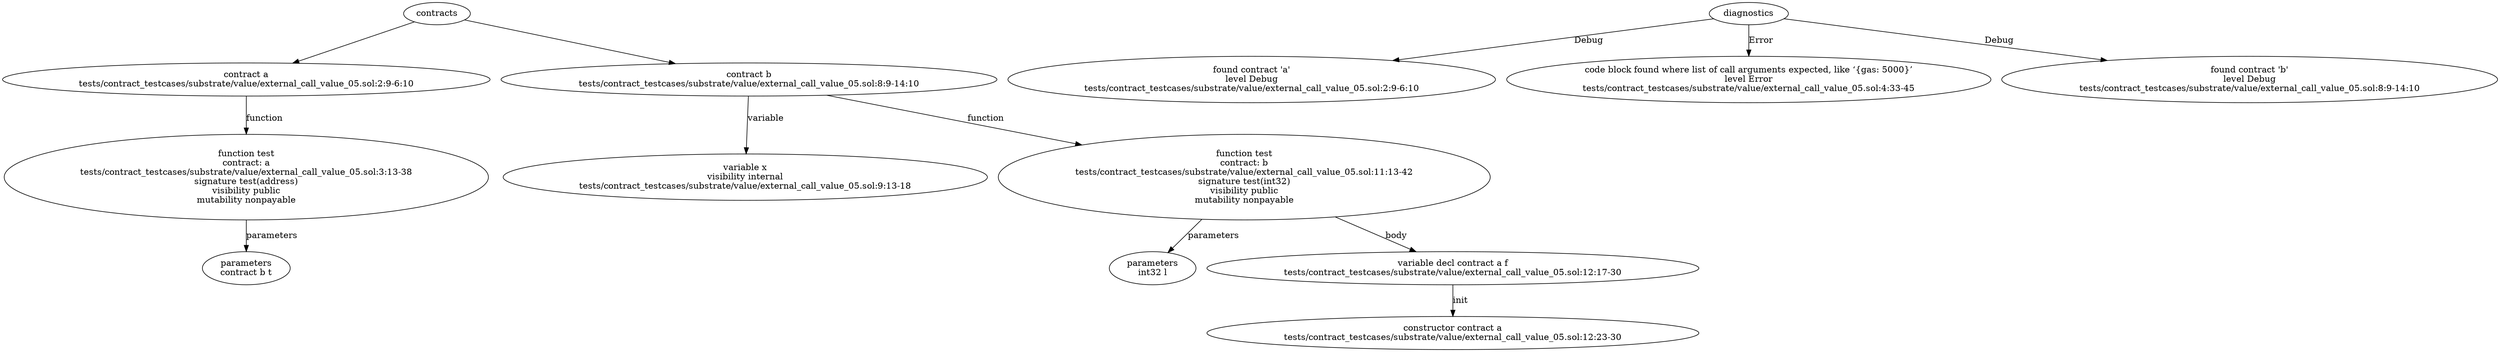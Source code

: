 strict digraph "tests/contract_testcases/substrate/value/external_call_value_05.sol" {
	contract [label="contract a\ntests/contract_testcases/substrate/value/external_call_value_05.sol:2:9-6:10"]
	test [label="function test\ncontract: a\ntests/contract_testcases/substrate/value/external_call_value_05.sol:3:13-38\nsignature test(address)\nvisibility public\nmutability nonpayable"]
	parameters [label="parameters\ncontract b t"]
	contract_4 [label="contract b\ntests/contract_testcases/substrate/value/external_call_value_05.sol:8:9-14:10"]
	var [label="variable x\nvisibility internal\ntests/contract_testcases/substrate/value/external_call_value_05.sol:9:13-18"]
	test_6 [label="function test\ncontract: b\ntests/contract_testcases/substrate/value/external_call_value_05.sol:11:13-42\nsignature test(int32)\nvisibility public\nmutability nonpayable"]
	parameters_7 [label="parameters\nint32 l"]
	var_decl [label="variable decl contract a f\ntests/contract_testcases/substrate/value/external_call_value_05.sol:12:17-30"]
	constructor [label="constructor contract a\ntests/contract_testcases/substrate/value/external_call_value_05.sol:12:23-30"]
	diagnostic [label="found contract 'a'\nlevel Debug\ntests/contract_testcases/substrate/value/external_call_value_05.sol:2:9-6:10"]
	diagnostic_12 [label="code block found where list of call arguments expected, like ‘{gas: 5000}’\nlevel Error\ntests/contract_testcases/substrate/value/external_call_value_05.sol:4:33-45"]
	diagnostic_13 [label="found contract 'b'\nlevel Debug\ntests/contract_testcases/substrate/value/external_call_value_05.sol:8:9-14:10"]
	contracts -> contract
	contract -> test [label="function"]
	test -> parameters [label="parameters"]
	contracts -> contract_4
	contract_4 -> var [label="variable"]
	contract_4 -> test_6 [label="function"]
	test_6 -> parameters_7 [label="parameters"]
	test_6 -> var_decl [label="body"]
	var_decl -> constructor [label="init"]
	diagnostics -> diagnostic [label="Debug"]
	diagnostics -> diagnostic_12 [label="Error"]
	diagnostics -> diagnostic_13 [label="Debug"]
}
